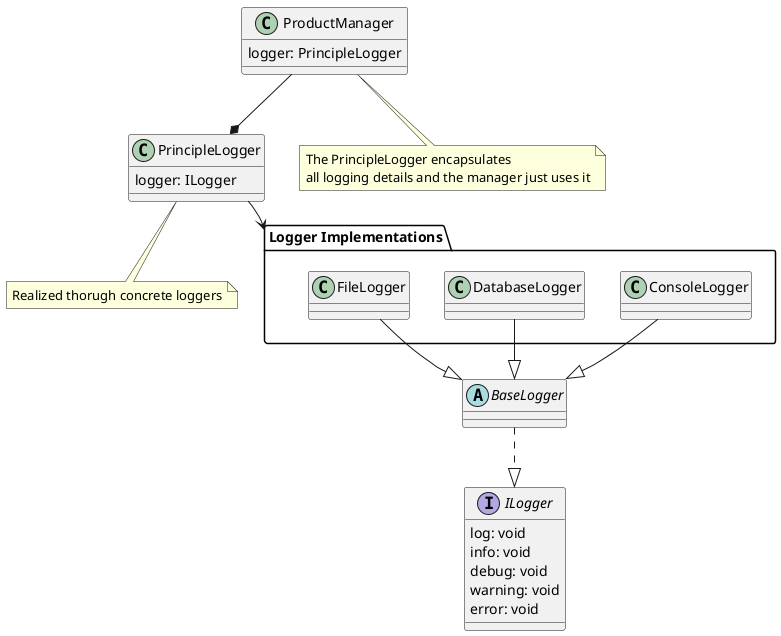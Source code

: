 @startuml "OCP:Refactored"

interface ILogger {
	log: void
	info: void
	debug: void
	warning: void
	error: void
}

abstract class BaseLogger {

}

package "Logger Implementations" as LI {

	class ConsoleLogger {}
	class DatabaseLogger {}
	class FileLogger {}
}

BaseLogger ..|> ILogger
ConsoleLogger --|> BaseLogger
DatabaseLogger --|> BaseLogger
FileLogger --|> BaseLogger

class PrincipleLogger {
	logger: ILogger
}

note "The PrincipleLogger encapsulates \nall logging details and the manager just uses it" as N1
note "Realized thorugh concrete loggers" as N2

PrincipleLogger --> LI
PrincipleLogger --> N2


class ProductManager {
	logger: PrincipleLogger
}

ProductManager -- N1
ProductManager --* PrincipleLogger

@enduml


@startuml "OCP:Refactored:Workflow"

(*) --> "Add Product" as AP
AP --> "Validate" as V
if "Is Valid Product" then
	--> [Yes] "Perform addition" as PA
else
	--> [No] "Log Errors" as LE

endif

note left
Just execute logging, doesn't matter what kind
end note


PA --> (*)
LE --> (*)




@enduml
